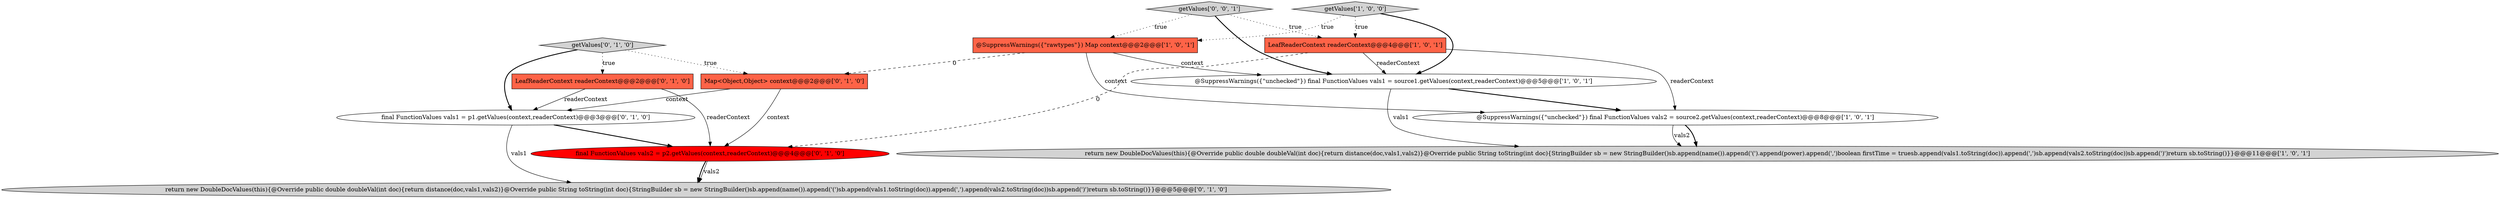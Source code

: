 digraph {
8 [style = filled, label = "LeafReaderContext readerContext@@@2@@@['0', '1', '0']", fillcolor = tomato, shape = box image = "AAA0AAABBB2BBB"];
12 [style = filled, label = "getValues['0', '0', '1']", fillcolor = lightgray, shape = diamond image = "AAA0AAABBB3BBB"];
10 [style = filled, label = "return new DoubleDocValues(this){@Override public double doubleVal(int doc){return distance(doc,vals1,vals2)}@Override public String toString(int doc){StringBuilder sb = new StringBuilder()sb.append(name()).append('(')sb.append(vals1.toString(doc)).append(',').append(vals2.toString(doc))sb.append(')')return sb.toString()}}@@@5@@@['0', '1', '0']", fillcolor = lightgray, shape = ellipse image = "AAA0AAABBB2BBB"];
11 [style = filled, label = "Map<Object,Object> context@@@2@@@['0', '1', '0']", fillcolor = tomato, shape = box image = "AAA1AAABBB2BBB"];
2 [style = filled, label = "@SuppressWarnings({\"unchecked\"}) final FunctionValues vals1 = source1.getValues(context,readerContext)@@@5@@@['1', '0', '1']", fillcolor = white, shape = ellipse image = "AAA0AAABBB1BBB"];
3 [style = filled, label = "getValues['1', '0', '0']", fillcolor = lightgray, shape = diamond image = "AAA0AAABBB1BBB"];
7 [style = filled, label = "final FunctionValues vals2 = p2.getValues(context,readerContext)@@@4@@@['0', '1', '0']", fillcolor = red, shape = ellipse image = "AAA1AAABBB2BBB"];
0 [style = filled, label = "@SuppressWarnings({\"rawtypes\"}) Map context@@@2@@@['1', '0', '1']", fillcolor = tomato, shape = box image = "AAA0AAABBB1BBB"];
5 [style = filled, label = "return new DoubleDocValues(this){@Override public double doubleVal(int doc){return distance(doc,vals1,vals2)}@Override public String toString(int doc){StringBuilder sb = new StringBuilder()sb.append(name()).append('(').append(power).append(',')boolean firstTime = truesb.append(vals1.toString(doc)).append(',')sb.append(vals2.toString(doc))sb.append(')')return sb.toString()}}@@@11@@@['1', '0', '1']", fillcolor = lightgray, shape = ellipse image = "AAA0AAABBB1BBB"];
9 [style = filled, label = "getValues['0', '1', '0']", fillcolor = lightgray, shape = diamond image = "AAA0AAABBB2BBB"];
4 [style = filled, label = "LeafReaderContext readerContext@@@4@@@['1', '0', '1']", fillcolor = tomato, shape = box image = "AAA0AAABBB1BBB"];
6 [style = filled, label = "final FunctionValues vals1 = p1.getValues(context,readerContext)@@@3@@@['0', '1', '0']", fillcolor = white, shape = ellipse image = "AAA0AAABBB2BBB"];
1 [style = filled, label = "@SuppressWarnings({\"unchecked\"}) final FunctionValues vals2 = source2.getValues(context,readerContext)@@@8@@@['1', '0', '1']", fillcolor = white, shape = ellipse image = "AAA0AAABBB1BBB"];
1->5 [style = bold, label=""];
4->2 [style = solid, label="readerContext"];
4->1 [style = solid, label="readerContext"];
7->10 [style = bold, label=""];
2->1 [style = bold, label=""];
9->11 [style = dotted, label="true"];
3->4 [style = dotted, label="true"];
0->11 [style = dashed, label="0"];
0->2 [style = solid, label="context"];
11->6 [style = solid, label="context"];
9->6 [style = bold, label=""];
0->1 [style = solid, label="context"];
2->5 [style = solid, label="vals1"];
9->8 [style = dotted, label="true"];
1->5 [style = solid, label="vals2"];
12->2 [style = bold, label=""];
3->2 [style = bold, label=""];
7->10 [style = solid, label="vals2"];
8->6 [style = solid, label="readerContext"];
4->7 [style = dashed, label="0"];
3->0 [style = dotted, label="true"];
6->10 [style = solid, label="vals1"];
12->0 [style = dotted, label="true"];
12->4 [style = dotted, label="true"];
11->7 [style = solid, label="context"];
6->7 [style = bold, label=""];
8->7 [style = solid, label="readerContext"];
}
